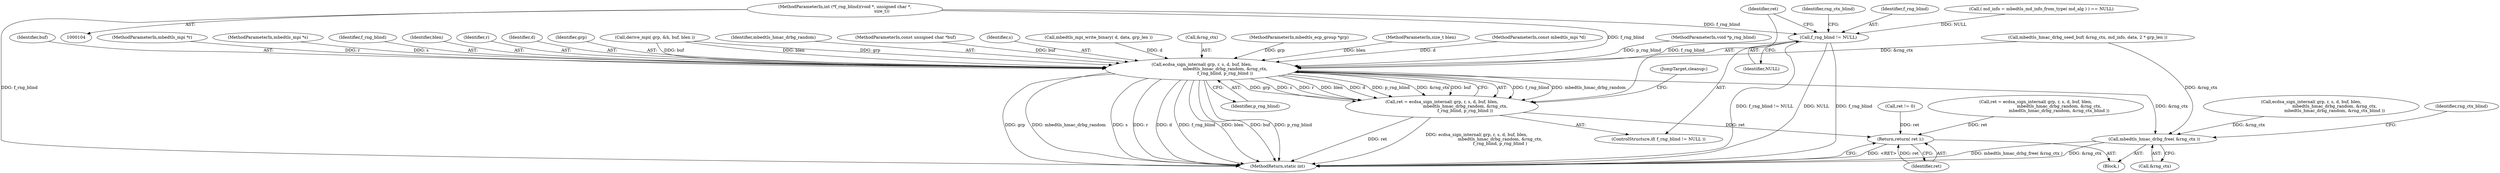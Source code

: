 digraph "0_mbedtls_298a43a77ec0ed2c19a8c924ddd8571ef3e65dfd_0@pointer" {
"1000112" [label="(MethodParameterIn,int (*f_rng_blind)(void *, unsigned char *,\n                                                       size_t))"];
"1000182" [label="(Call,f_rng_blind != NULL)"];
"1000187" [label="(Call,ecdsa_sign_internal( grp, r, s, d, buf, blen,\n                                   mbedtls_hmac_drbg_random, &rng_ctx,\n                                   f_rng_blind, p_rng_blind ))"];
"1000185" [label="(Call,ret = ecdsa_sign_internal( grp, r, s, d, buf, blen,\n                                   mbedtls_hmac_drbg_random, &rng_ctx,\n                                   f_rng_blind, p_rng_blind ))"];
"1000249" [label="(Return,return( ret );)"];
"1000240" [label="(Call,mbedtls_hmac_drbg_free( &rng_ctx ))"];
"1000226" [label="(Call,ecdsa_sign_internal( grp, r, s, d, buf, blen,\n                                   mbedtls_hmac_drbg_random, &rng_ctx,\n                                   mbedtls_hmac_drbg_random, &rng_ctx_blind ))"];
"1000154" [label="(Call,mbedtls_mpi_write_binary( d, data, grp_len ))"];
"1000195" [label="(Call,&rng_ctx)"];
"1000249" [label="(Return,return( ret );)"];
"1000105" [label="(MethodParameterIn,mbedtls_ecp_group *grp)"];
"1000183" [label="(Identifier,f_rng_blind)"];
"1000110" [label="(MethodParameterIn,size_t blen)"];
"1000108" [label="(MethodParameterIn,const mbedtls_mpi *d)"];
"1000173" [label="(Call,mbedtls_hmac_drbg_seed_buf( &rng_ctx, md_info, data, 2 * grp_len ))"];
"1000186" [label="(Identifier,ret)"];
"1000251" [label="(MethodReturn,static int)"];
"1000136" [label="(Call,( md_info = mbedtls_md_info_from_type( md_alg ) ) == NULL)"];
"1000203" [label="(Identifier,rng_ctx_blind)"];
"1000113" [label="(MethodParameterIn,void *p_rng_blind)"];
"1000192" [label="(Identifier,buf)"];
"1000239" [label="(JumpTarget,cleanup:)"];
"1000106" [label="(MethodParameterIn,mbedtls_mpi *r)"];
"1000240" [label="(Call,mbedtls_hmac_drbg_free( &rng_ctx ))"];
"1000185" [label="(Call,ret = ecdsa_sign_internal( grp, r, s, d, buf, blen,\n                                   mbedtls_hmac_drbg_random, &rng_ctx,\n                                   f_rng_blind, p_rng_blind ))"];
"1000112" [label="(MethodParameterIn,int (*f_rng_blind)(void *, unsigned char *,\n                                                       size_t))"];
"1000198" [label="(Identifier,p_rng_blind)"];
"1000107" [label="(MethodParameterIn,mbedtls_mpi *s)"];
"1000197" [label="(Identifier,f_rng_blind)"];
"1000184" [label="(Identifier,NULL)"];
"1000220" [label="(Call,ret != 0)"];
"1000193" [label="(Identifier,blen)"];
"1000187" [label="(Call,ecdsa_sign_internal( grp, r, s, d, buf, blen,\n                                   mbedtls_hmac_drbg_random, &rng_ctx,\n                                   f_rng_blind, p_rng_blind ))"];
"1000189" [label="(Identifier,r)"];
"1000241" [label="(Call,&rng_ctx)"];
"1000191" [label="(Identifier,d)"];
"1000114" [label="(Block,)"];
"1000224" [label="(Call,ret = ecdsa_sign_internal( grp, r, s, d, buf, blen,\n                                   mbedtls_hmac_drbg_random, &rng_ctx,\n                                   mbedtls_hmac_drbg_random, &rng_ctx_blind ))"];
"1000188" [label="(Identifier,grp)"];
"1000159" [label="(Call,derive_mpi( grp, &h, buf, blen ))"];
"1000250" [label="(Identifier,ret)"];
"1000245" [label="(Identifier,rng_ctx_blind)"];
"1000181" [label="(ControlStructure,if( f_rng_blind != NULL ))"];
"1000182" [label="(Call,f_rng_blind != NULL)"];
"1000194" [label="(Identifier,mbedtls_hmac_drbg_random)"];
"1000109" [label="(MethodParameterIn,const unsigned char *buf)"];
"1000190" [label="(Identifier,s)"];
"1000112" -> "1000104"  [label="AST: "];
"1000112" -> "1000251"  [label="DDG: f_rng_blind"];
"1000112" -> "1000182"  [label="DDG: f_rng_blind"];
"1000112" -> "1000187"  [label="DDG: f_rng_blind"];
"1000182" -> "1000181"  [label="AST: "];
"1000182" -> "1000184"  [label="CFG: "];
"1000183" -> "1000182"  [label="AST: "];
"1000184" -> "1000182"  [label="AST: "];
"1000186" -> "1000182"  [label="CFG: "];
"1000203" -> "1000182"  [label="CFG: "];
"1000182" -> "1000251"  [label="DDG: f_rng_blind != NULL"];
"1000182" -> "1000251"  [label="DDG: NULL"];
"1000182" -> "1000251"  [label="DDG: f_rng_blind"];
"1000136" -> "1000182"  [label="DDG: NULL"];
"1000182" -> "1000187"  [label="DDG: f_rng_blind"];
"1000187" -> "1000185"  [label="AST: "];
"1000187" -> "1000198"  [label="CFG: "];
"1000188" -> "1000187"  [label="AST: "];
"1000189" -> "1000187"  [label="AST: "];
"1000190" -> "1000187"  [label="AST: "];
"1000191" -> "1000187"  [label="AST: "];
"1000192" -> "1000187"  [label="AST: "];
"1000193" -> "1000187"  [label="AST: "];
"1000194" -> "1000187"  [label="AST: "];
"1000195" -> "1000187"  [label="AST: "];
"1000197" -> "1000187"  [label="AST: "];
"1000198" -> "1000187"  [label="AST: "];
"1000185" -> "1000187"  [label="CFG: "];
"1000187" -> "1000251"  [label="DDG: grp"];
"1000187" -> "1000251"  [label="DDG: mbedtls_hmac_drbg_random"];
"1000187" -> "1000251"  [label="DDG: s"];
"1000187" -> "1000251"  [label="DDG: r"];
"1000187" -> "1000251"  [label="DDG: d"];
"1000187" -> "1000251"  [label="DDG: f_rng_blind"];
"1000187" -> "1000251"  [label="DDG: blen"];
"1000187" -> "1000251"  [label="DDG: buf"];
"1000187" -> "1000251"  [label="DDG: p_rng_blind"];
"1000187" -> "1000185"  [label="DDG: f_rng_blind"];
"1000187" -> "1000185"  [label="DDG: mbedtls_hmac_drbg_random"];
"1000187" -> "1000185"  [label="DDG: grp"];
"1000187" -> "1000185"  [label="DDG: s"];
"1000187" -> "1000185"  [label="DDG: r"];
"1000187" -> "1000185"  [label="DDG: blen"];
"1000187" -> "1000185"  [label="DDG: d"];
"1000187" -> "1000185"  [label="DDG: p_rng_blind"];
"1000187" -> "1000185"  [label="DDG: &rng_ctx"];
"1000187" -> "1000185"  [label="DDG: buf"];
"1000159" -> "1000187"  [label="DDG: grp"];
"1000159" -> "1000187"  [label="DDG: buf"];
"1000159" -> "1000187"  [label="DDG: blen"];
"1000105" -> "1000187"  [label="DDG: grp"];
"1000106" -> "1000187"  [label="DDG: r"];
"1000107" -> "1000187"  [label="DDG: s"];
"1000154" -> "1000187"  [label="DDG: d"];
"1000108" -> "1000187"  [label="DDG: d"];
"1000109" -> "1000187"  [label="DDG: buf"];
"1000110" -> "1000187"  [label="DDG: blen"];
"1000173" -> "1000187"  [label="DDG: &rng_ctx"];
"1000113" -> "1000187"  [label="DDG: p_rng_blind"];
"1000187" -> "1000240"  [label="DDG: &rng_ctx"];
"1000185" -> "1000181"  [label="AST: "];
"1000186" -> "1000185"  [label="AST: "];
"1000239" -> "1000185"  [label="CFG: "];
"1000185" -> "1000251"  [label="DDG: ret"];
"1000185" -> "1000251"  [label="DDG: ecdsa_sign_internal( grp, r, s, d, buf, blen,\n                                   mbedtls_hmac_drbg_random, &rng_ctx,\n                                   f_rng_blind, p_rng_blind )"];
"1000185" -> "1000249"  [label="DDG: ret"];
"1000249" -> "1000114"  [label="AST: "];
"1000249" -> "1000250"  [label="CFG: "];
"1000250" -> "1000249"  [label="AST: "];
"1000251" -> "1000249"  [label="CFG: "];
"1000249" -> "1000251"  [label="DDG: <RET>"];
"1000250" -> "1000249"  [label="DDG: ret"];
"1000224" -> "1000249"  [label="DDG: ret"];
"1000220" -> "1000249"  [label="DDG: ret"];
"1000240" -> "1000114"  [label="AST: "];
"1000240" -> "1000241"  [label="CFG: "];
"1000241" -> "1000240"  [label="AST: "];
"1000245" -> "1000240"  [label="CFG: "];
"1000240" -> "1000251"  [label="DDG: mbedtls_hmac_drbg_free( &rng_ctx )"];
"1000240" -> "1000251"  [label="DDG: &rng_ctx"];
"1000226" -> "1000240"  [label="DDG: &rng_ctx"];
"1000173" -> "1000240"  [label="DDG: &rng_ctx"];
}
